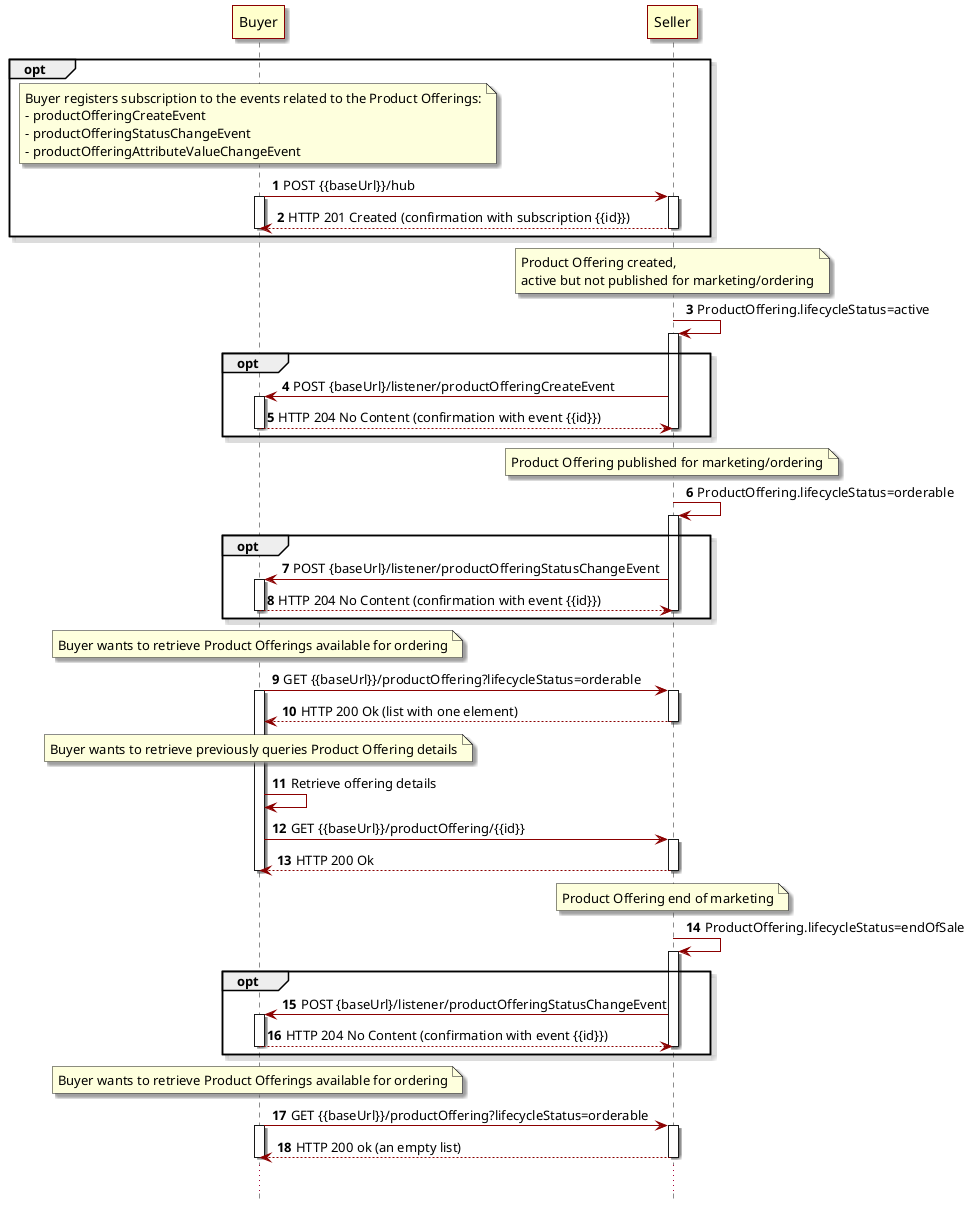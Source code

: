 @startuml
skinparam {
participantBorderColor DarkRed
participantBorderThickness 1
participantBackgroundColor BUSINESS

LifeLineBorderColor DarkRed
LifeLineBackgroundColor DarkRed

databaseBorderColor Grey
databaseBorderThickness 1

shadowing true
RoundCorner 0
LineColor DarkRed
ArrowColor DarkRed
ArrowThickness 1
}

hide footbox

participant Buyer as b
participant Seller as s

autonumber

opt 
note over b
Buyer registers subscription to the events related to the Product Offerings:
- productOfferingCreateEvent
- productOfferingStatusChangeEvent
- productOfferingAttributeValueChangeEvent
end note
b -> s++: POST {{baseUrl}}/hub
activate b
b <-- s--: HTTP 201 Created (confirmation with subscription {{id}})
deactivate b
end opt

note over s
Product Offering created, 
active but not published for marketing/ordering
end note
s -> s: ProductOffering.lifecycleStatus=active
opt
    activate s
    b <- s++: POST {baseUrl}/listener/productOfferingCreateEvent
    b -->s--: HTTP 204 No Content (confirmation with event {{id}})
    deactivate s
end opt

note over s
Product Offering published for marketing/ordering
end note
s -> s: ProductOffering.lifecycleStatus=orderable
opt 
    activate s
    b <- s++: POST {baseUrl}/listener/productOfferingStatusChangeEvent
    b -->s--: HTTP 204 No Content (confirmation with event {{id}})
    deactivate s
end opt

note over b
Buyer wants to retrieve Product Offerings available for ordering
end note
b -> s++: GET {{baseUrl}}/productOffering?lifecycleStatus=orderable
activate b
b <-- s--: HTTP 200 Ok (list with one element)


note over b
Buyer wants to retrieve previously queries Product Offering details
end note
b -> b: Retrieve offering details
b -> s++: GET {{baseUrl}}/productOffering/{{id}}
b <-- s--: HTTP 200 Ok
deactivate b

note over s
Product Offering end of marketing
end note
s -> s: ProductOffering.lifecycleStatus=endOfSale
opt
    activate s
    b <- s++: POST {baseUrl}/listener/productOfferingStatusChangeEvent
    b -->s--: HTTP 204 No Content (confirmation with event {{id}})
    deactivate s
end opt
note over b
Buyer wants to retrieve Product Offerings available for ordering
end note

b -> s++: GET {{baseUrl}}/productOffering?lifecycleStatus=orderable
activate b
b <-- s--: HTTP 200 ok (an empty list)
deactivate b

...
@enduml